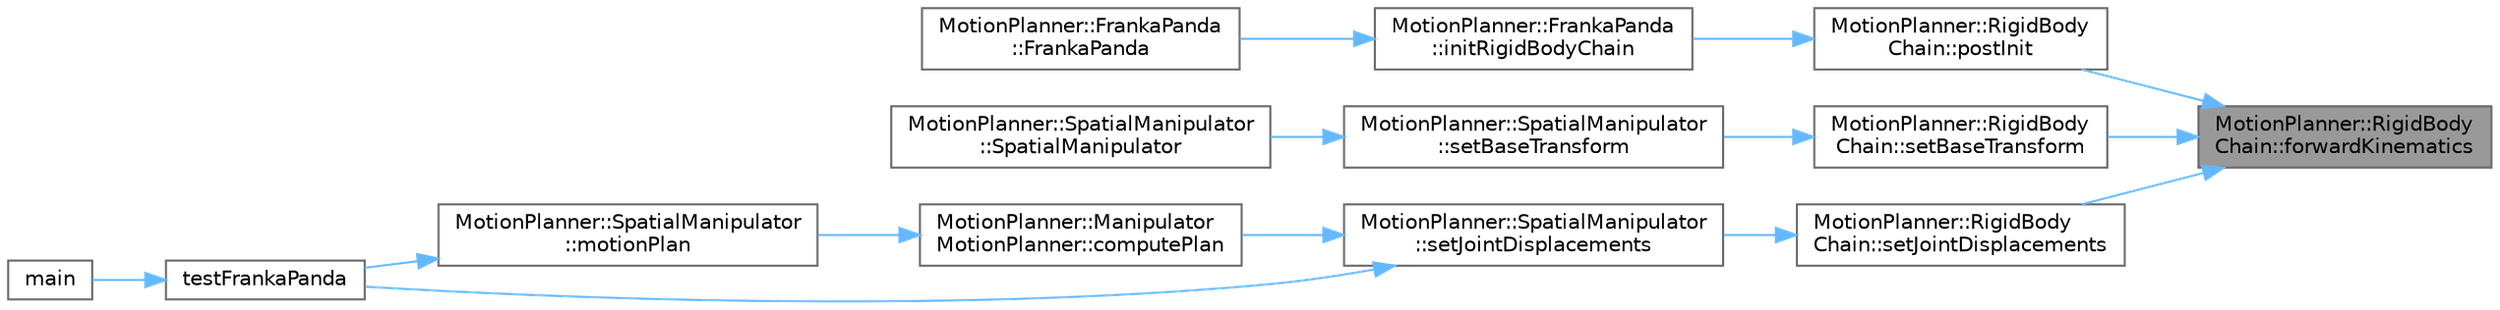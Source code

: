 digraph "MotionPlanner::RigidBodyChain::forwardKinematics"
{
 // LATEX_PDF_SIZE
  bgcolor="transparent";
  edge [fontname=Helvetica,fontsize=10,labelfontname=Helvetica,labelfontsize=10];
  node [fontname=Helvetica,fontsize=10,shape=box,height=0.2,width=0.4];
  rankdir="RL";
  Node1 [label="MotionPlanner::RigidBody\lChain::forwardKinematics",height=0.2,width=0.4,color="gray40", fillcolor="grey60", style="filled", fontcolor="black",tooltip=" "];
  Node1 -> Node2 [dir="back",color="steelblue1",style="solid"];
  Node2 [label="MotionPlanner::RigidBody\lChain::postInit",height=0.2,width=0.4,color="grey40", fillcolor="white", style="filled",URL="$class_motion_planner_1_1_rigid_body_chain.html#a8b28ad053be712328c6b9499dc7c5e89",tooltip=" "];
  Node2 -> Node3 [dir="back",color="steelblue1",style="solid"];
  Node3 [label="MotionPlanner::FrankaPanda\l::initRigidBodyChain",height=0.2,width=0.4,color="grey40", fillcolor="white", style="filled",URL="$class_motion_planner_1_1_franka_panda.html#ad484e778a7dc5083378654a7c3762f79",tooltip=" "];
  Node3 -> Node4 [dir="back",color="steelblue1",style="solid"];
  Node4 [label="MotionPlanner::FrankaPanda\l::FrankaPanda",height=0.2,width=0.4,color="grey40", fillcolor="white", style="filled",URL="$class_motion_planner_1_1_franka_panda.html#abc2d8d43ffbe81ae1799c848575ace18",tooltip=" "];
  Node1 -> Node5 [dir="back",color="steelblue1",style="solid"];
  Node5 [label="MotionPlanner::RigidBody\lChain::setBaseTransform",height=0.2,width=0.4,color="grey40", fillcolor="white", style="filled",URL="$class_motion_planner_1_1_rigid_body_chain.html#a8170447ee3cd9c4d3aad4dffd9fa7b5d",tooltip=" "];
  Node5 -> Node6 [dir="back",color="steelblue1",style="solid"];
  Node6 [label="MotionPlanner::SpatialManipulator\l::setBaseTransform",height=0.2,width=0.4,color="grey40", fillcolor="white", style="filled",URL="$class_motion_planner_1_1_spatial_manipulator.html#af2d1d8319bdf3843d42e50798a931f21",tooltip=" "];
  Node6 -> Node7 [dir="back",color="steelblue1",style="solid"];
  Node7 [label="MotionPlanner::SpatialManipulator\l::SpatialManipulator",height=0.2,width=0.4,color="grey40", fillcolor="white", style="filled",URL="$class_motion_planner_1_1_spatial_manipulator.html#a19f4688d36a3a25f3f01284753e707de",tooltip=" "];
  Node1 -> Node8 [dir="back",color="steelblue1",style="solid"];
  Node8 [label="MotionPlanner::RigidBody\lChain::setJointDisplacements",height=0.2,width=0.4,color="grey40", fillcolor="white", style="filled",URL="$class_motion_planner_1_1_rigid_body_chain.html#ae2ff7178e007e96bec2a0ece13562178",tooltip=" "];
  Node8 -> Node9 [dir="back",color="steelblue1",style="solid"];
  Node9 [label="MotionPlanner::SpatialManipulator\l::setJointDisplacements",height=0.2,width=0.4,color="grey40", fillcolor="white", style="filled",URL="$class_motion_planner_1_1_spatial_manipulator.html#a5119faa935bc11dc513a5cf8897730a6",tooltip=" "];
  Node9 -> Node10 [dir="back",color="steelblue1",style="solid"];
  Node10 [label="MotionPlanner::Manipulator\lMotionPlanner::computePlan",height=0.2,width=0.4,color="grey40", fillcolor="white", style="filled",URL="$class_motion_planner_1_1_manipulator_motion_planner.html#a9b7171efe0c7bdf5b82c4e99da2cd93a",tooltip=" "];
  Node10 -> Node11 [dir="back",color="steelblue1",style="solid"];
  Node11 [label="MotionPlanner::SpatialManipulator\l::motionPlan",height=0.2,width=0.4,color="grey40", fillcolor="white", style="filled",URL="$class_motion_planner_1_1_spatial_manipulator.html#a957b98e821483a5308bc593eb68a194c",tooltip=" "];
  Node11 -> Node12 [dir="back",color="steelblue1",style="solid"];
  Node12 [label="testFrankaPanda",height=0.2,width=0.4,color="grey40", fillcolor="white", style="filled",URL="$main_8cpp.html#a6cbcdf8cc0f6c0e1374ac9a559f6114f",tooltip=" "];
  Node12 -> Node13 [dir="back",color="steelblue1",style="solid"];
  Node13 [label="main",height=0.2,width=0.4,color="grey40", fillcolor="white", style="filled",URL="$main_8cpp.html#ae66f6b31b5ad750f1fe042a706a4e3d4",tooltip=" "];
  Node9 -> Node12 [dir="back",color="steelblue1",style="solid"];
}
